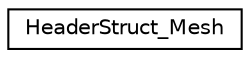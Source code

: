digraph "Graphical Class Hierarchy"
{
  edge [fontname="Helvetica",fontsize="10",labelfontname="Helvetica",labelfontsize="10"];
  node [fontname="Helvetica",fontsize="10",shape=record];
  rankdir="LR";
  Node1 [label="HeaderStruct_Mesh",height=0.2,width=0.4,color="black", fillcolor="white", style="filled",URL="$struct_header_struct___mesh.html",tooltip="Defines the format of a header-object as exported by the MAX plugin. "];
}
